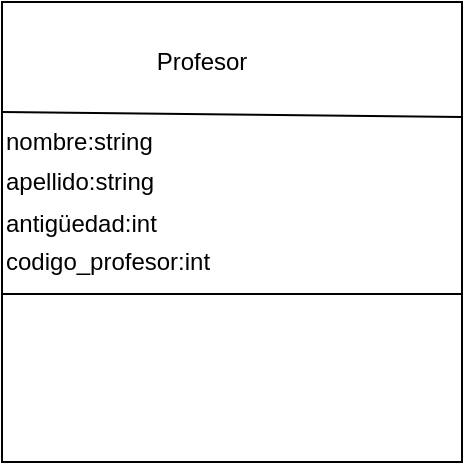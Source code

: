 <mxfile version="10.7.3" type="device"><diagram id="ovGYovLspAUGFhLNCmDJ" name="Page-1"><mxGraphModel dx="770" dy="457" grid="1" gridSize="10" guides="1" tooltips="1" connect="1" arrows="1" fold="1" page="1" pageScale="1" pageWidth="827" pageHeight="1169" math="0" shadow="0"><root><mxCell id="0"/><mxCell id="1" parent="0"/><mxCell id="AvHV0zdBAFQ3OWF3Uwgu-1" value="" style="whiteSpace=wrap;html=1;aspect=fixed;" parent="1" vertex="1"><mxGeometry x="250" y="110" width="230" height="230" as="geometry"/></mxCell><mxCell id="AvHV0zdBAFQ3OWF3Uwgu-4" value="" style="endArrow=none;html=1;entryX=1;entryY=0.25;entryDx=0;entryDy=0;" parent="1" target="AvHV0zdBAFQ3OWF3Uwgu-1" edge="1"><mxGeometry width="50" height="50" relative="1" as="geometry"><mxPoint x="250" y="165" as="sourcePoint"/><mxPoint x="300" y="350" as="targetPoint"/><Array as="points"/></mxGeometry></mxCell><mxCell id="AvHV0zdBAFQ3OWF3Uwgu-5" value="Profesor" style="text;html=1;strokeColor=none;fillColor=none;align=center;verticalAlign=middle;whiteSpace=wrap;rounded=0;" parent="1" vertex="1"><mxGeometry x="310" y="120" width="80" height="40" as="geometry"/></mxCell><mxCell id="AvHV0zdBAFQ3OWF3Uwgu-8" value="nombre:string" style="text;html=1;strokeColor=none;fillColor=none;align=left;verticalAlign=middle;whiteSpace=wrap;rounded=0;" parent="1" vertex="1"><mxGeometry x="250" y="170" width="130" height="20" as="geometry"/></mxCell><mxCell id="AvHV0zdBAFQ3OWF3Uwgu-9" value="apellido:string" style="text;html=1;strokeColor=none;fillColor=none;align=left;verticalAlign=middle;whiteSpace=wrap;rounded=0;" parent="1" vertex="1"><mxGeometry x="250" y="190" width="130" height="20" as="geometry"/></mxCell><mxCell id="AvHV0zdBAFQ3OWF3Uwgu-10" value="codigo_profesor:int" style="text;html=1;strokeColor=none;fillColor=none;align=left;verticalAlign=middle;whiteSpace=wrap;rounded=0;" parent="1" vertex="1"><mxGeometry x="250" y="230" width="130" height="20" as="geometry"/></mxCell><mxCell id="AvHV0zdBAFQ3OWF3Uwgu-11" value="" style="endArrow=none;html=1;exitX=0;exitY=0.75;exitDx=0;exitDy=0;" parent="1" edge="1"><mxGeometry width="50" height="50" relative="1" as="geometry"><mxPoint x="250" y="256" as="sourcePoint"/><mxPoint x="480" y="256" as="targetPoint"/></mxGeometry></mxCell><mxCell id="8Zcz-cv6v6ZDhfYAeNYV-1" value="antigüedad:int" style="text;html=1;strokeColor=none;fillColor=none;align=left;verticalAlign=middle;whiteSpace=wrap;rounded=0;" vertex="1" parent="1"><mxGeometry x="250" y="211" width="130" height="20" as="geometry"/></mxCell></root></mxGraphModel></diagram></mxfile>